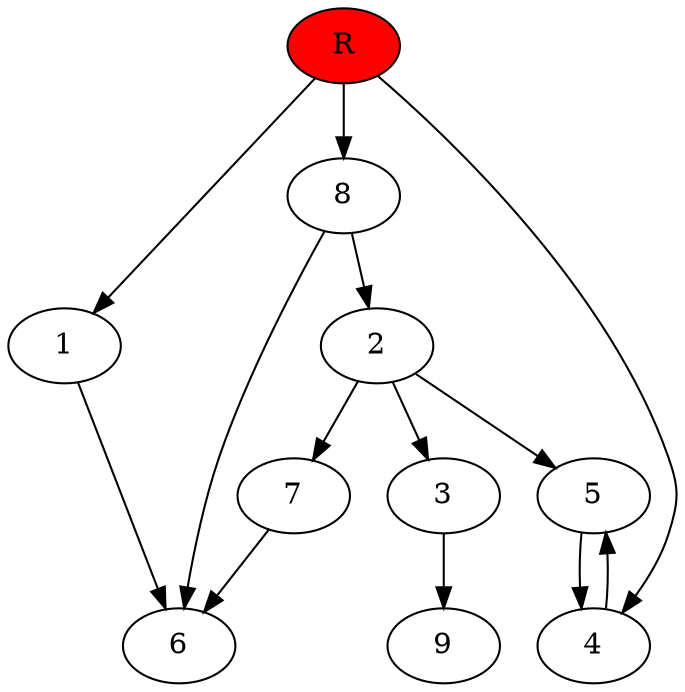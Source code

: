 digraph prb30172 {
	1
	2
	3
	4
	5
	6
	7
	8
	R [fillcolor="#ff0000" style=filled]
	1 -> 6
	2 -> 3
	2 -> 5
	2 -> 7
	3 -> 9
	4 -> 5
	5 -> 4
	7 -> 6
	8 -> 2
	8 -> 6
	R -> 1
	R -> 4
	R -> 8
}
